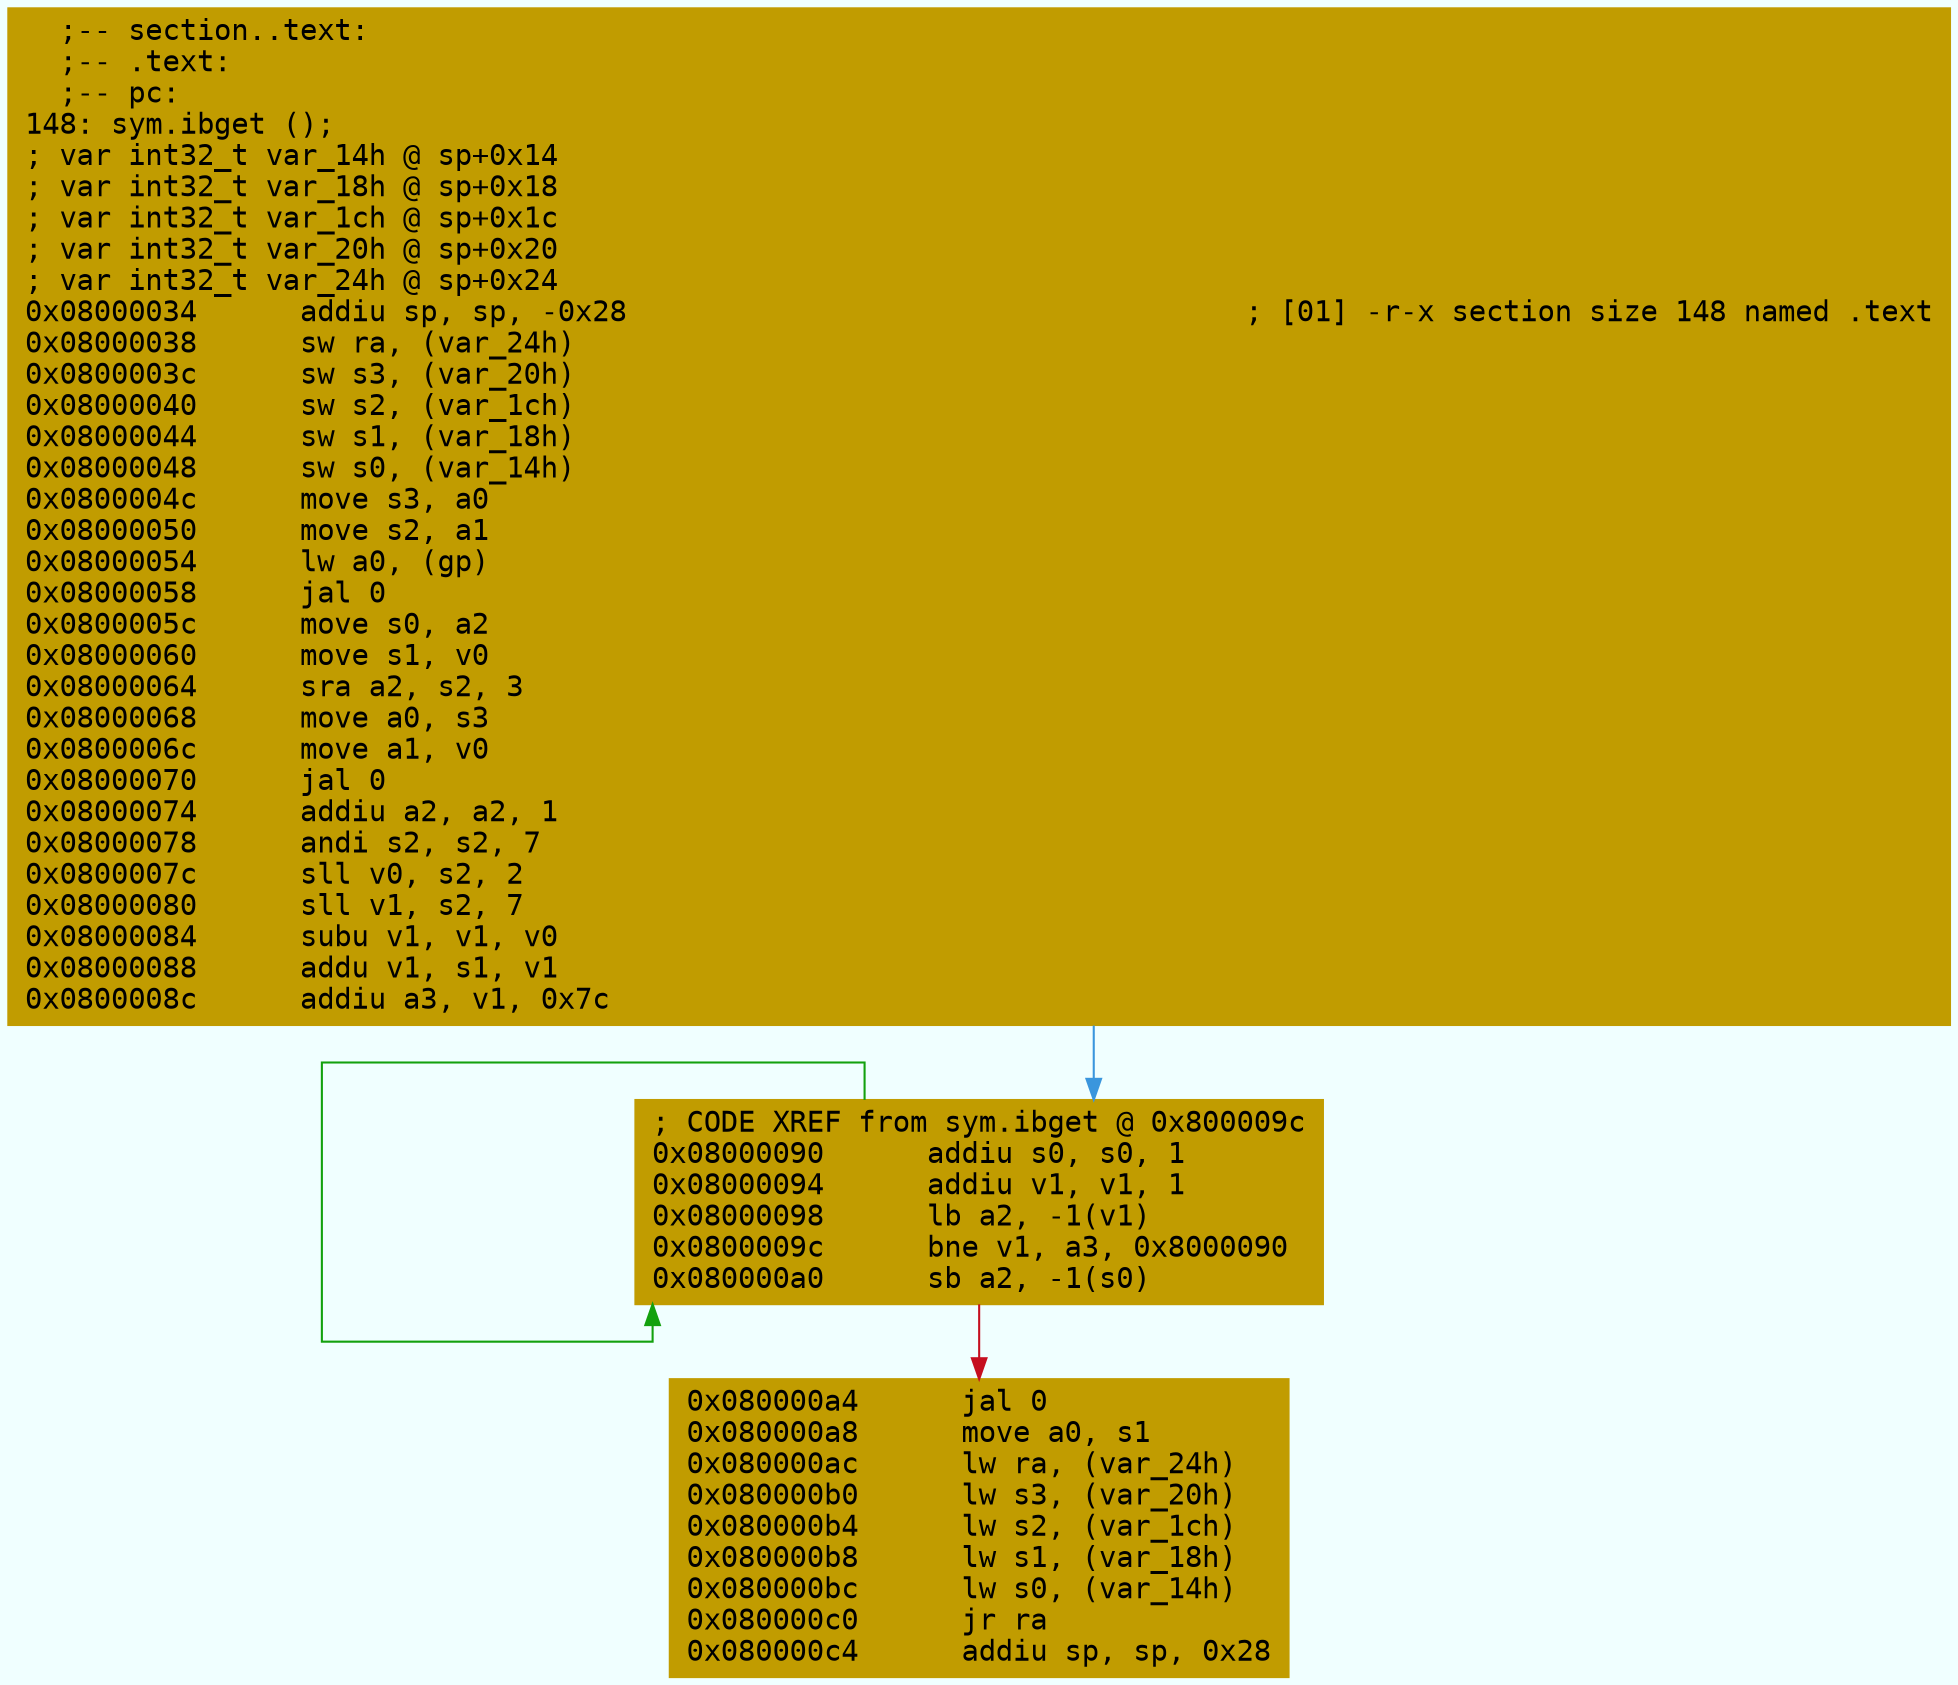 digraph code {
	graph [bgcolor=azure fontsize=8 fontname="Courier" splines="ortho"];
	node [fillcolor=gray style=filled shape=box];
	edge [arrowhead="normal"];
	"0x08000034" [URL="sym.ibget/0x08000034", fillcolor="#c19c00",color="#c19c00", fontname="Courier",label="  ;-- section..text:\l  ;-- .text:\l  ;-- pc:\l148: sym.ibget ();\l; var int32_t var_14h @ sp+0x14\l; var int32_t var_18h @ sp+0x18\l; var int32_t var_1ch @ sp+0x1c\l; var int32_t var_20h @ sp+0x20\l; var int32_t var_24h @ sp+0x24\l0x08000034      addiu sp, sp, -0x28                                    ; [01] -r-x section size 148 named .text\l0x08000038      sw ra, (var_24h)\l0x0800003c      sw s3, (var_20h)\l0x08000040      sw s2, (var_1ch)\l0x08000044      sw s1, (var_18h)\l0x08000048      sw s0, (var_14h)\l0x0800004c      move s3, a0\l0x08000050      move s2, a1\l0x08000054      lw a0, (gp)\l0x08000058      jal 0\l0x0800005c      move s0, a2\l0x08000060      move s1, v0\l0x08000064      sra a2, s2, 3\l0x08000068      move a0, s3\l0x0800006c      move a1, v0\l0x08000070      jal 0\l0x08000074      addiu a2, a2, 1\l0x08000078      andi s2, s2, 7\l0x0800007c      sll v0, s2, 2\l0x08000080      sll v1, s2, 7\l0x08000084      subu v1, v1, v0\l0x08000088      addu v1, s1, v1\l0x0800008c      addiu a3, v1, 0x7c\l"]
	"0x08000090" [URL="sym.ibget/0x08000090", fillcolor="#c19c00",color="#c19c00", fontname="Courier",label="; CODE XREF from sym.ibget @ 0x800009c\l0x08000090      addiu s0, s0, 1\l0x08000094      addiu v1, v1, 1\l0x08000098      lb a2, -1(v1)\l0x0800009c      bne v1, a3, 0x8000090\l0x080000a0      sb a2, -1(s0)\l"]
	"0x080000a4" [URL="sym.ibget/0x080000a4", fillcolor="#c19c00",color="#c19c00", fontname="Courier",label="0x080000a4      jal 0\l0x080000a8      move a0, s1\l0x080000ac      lw ra, (var_24h)\l0x080000b0      lw s3, (var_20h)\l0x080000b4      lw s2, (var_1ch)\l0x080000b8      lw s1, (var_18h)\l0x080000bc      lw s0, (var_14h)\l0x080000c0      jr ra\l0x080000c4      addiu sp, sp, 0x28\l"]
        "0x08000034" -> "0x08000090" [color="#3a96dd"];
        "0x08000090" -> "0x08000090" [color="#13a10e"];
        "0x08000090" -> "0x080000a4" [color="#c50f1f"];
}
